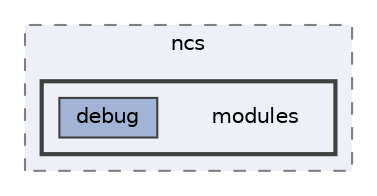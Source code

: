 digraph "build/modules/segger/CMakeFiles/modules__segger.dir/home/rt/ncs/modules"
{
 // LATEX_PDF_SIZE
  bgcolor="transparent";
  edge [fontname=Helvetica,fontsize=10,labelfontname=Helvetica,labelfontsize=10];
  node [fontname=Helvetica,fontsize=10,shape=box,height=0.2,width=0.4];
  compound=true
  subgraph clusterdir_8da189aecc1fcc9f4b341b998652be54 {
    graph [ bgcolor="#edf0f7", pencolor="grey50", label="ncs", fontname=Helvetica,fontsize=10 style="filled,dashed", URL="dir_8da189aecc1fcc9f4b341b998652be54.html",tooltip=""]
  subgraph clusterdir_d1249326c6267558147f5d52b022b5de {
    graph [ bgcolor="#edf0f7", pencolor="grey25", label="", fontname=Helvetica,fontsize=10 style="filled,bold", URL="dir_d1249326c6267558147f5d52b022b5de.html",tooltip=""]
    dir_d1249326c6267558147f5d52b022b5de [shape=plaintext, label="modules"];
  dir_0f51d167858f824e92802311f0ed60aa [label="debug", fillcolor="#a2b4d6", color="grey25", style="filled", URL="dir_0f51d167858f824e92802311f0ed60aa.html",tooltip=""];
  }
  }
}

